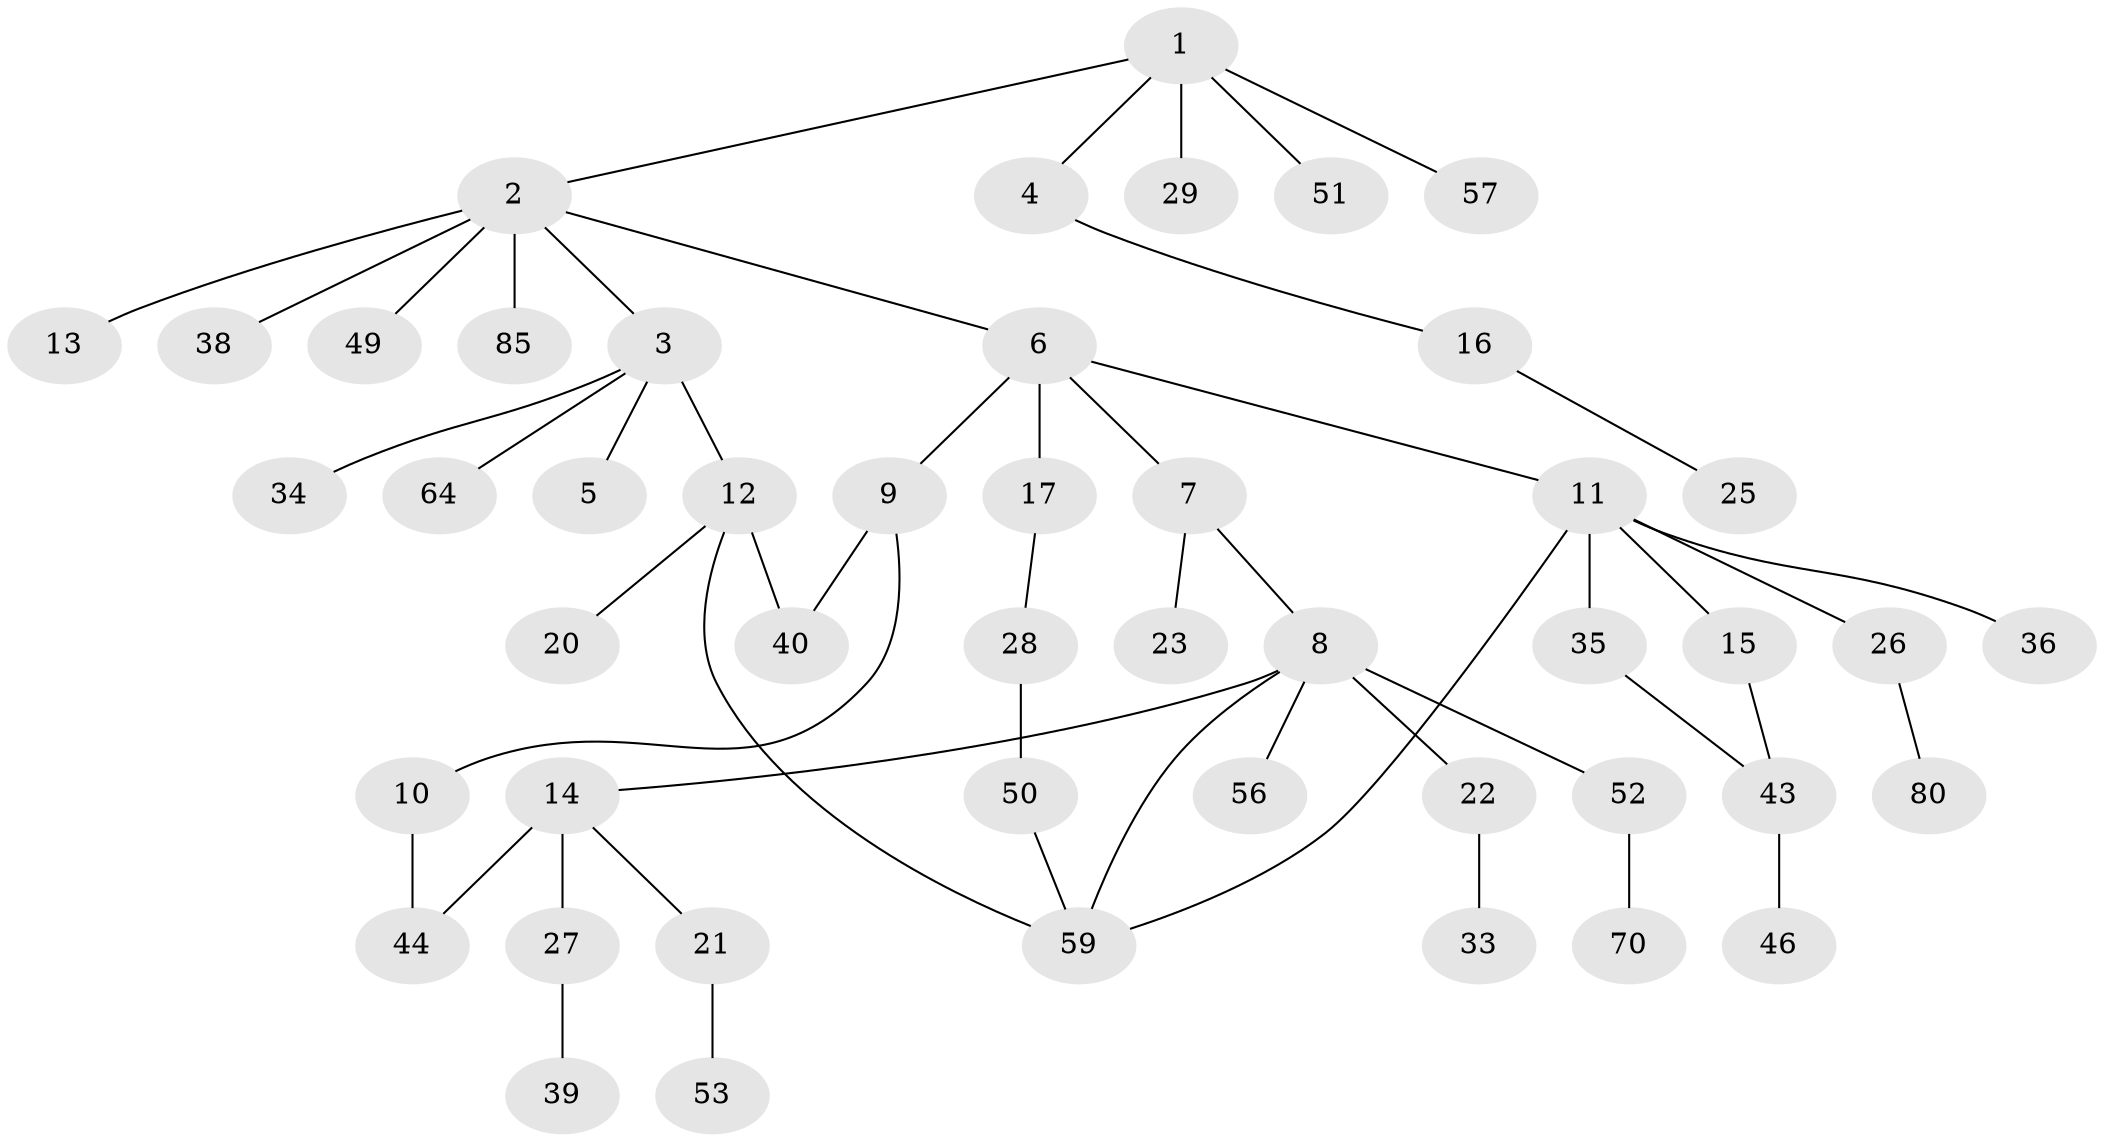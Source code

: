 // original degree distribution, {5: 0.05154639175257732, 7: 0.020618556701030927, 3: 0.15463917525773196, 2: 0.2268041237113402, 4: 0.061855670103092786, 6: 0.010309278350515464, 1: 0.4742268041237113}
// Generated by graph-tools (version 1.1) at 2025/17/03/04/25 18:17:04]
// undirected, 48 vertices, 53 edges
graph export_dot {
graph [start="1"]
  node [color=gray90,style=filled];
  1;
  2;
  3;
  4 [super="+31"];
  5 [super="+48"];
  6;
  7;
  8 [super="+19"];
  9;
  10 [super="+18"];
  11 [super="+66+69+24"];
  12 [super="+86+90+95+58"];
  13;
  14;
  15 [super="+78+37+54"];
  16;
  17;
  20;
  21 [super="+77+30"];
  22 [super="+65+88"];
  23;
  25;
  26;
  27;
  28;
  29 [super="+75"];
  33;
  34 [super="+41"];
  35 [super="+45"];
  36;
  38;
  39;
  40 [super="+89+47+62+61"];
  43 [super="+67+91"];
  44 [super="+79"];
  46;
  49 [super="+74"];
  50;
  51 [super="+55"];
  52;
  53;
  56 [super="+63"];
  57;
  59 [super="+68+60"];
  64 [super="+81"];
  70;
  80;
  85;
  1 -- 2;
  1 -- 4;
  1 -- 29;
  1 -- 51;
  1 -- 57;
  2 -- 3;
  2 -- 6;
  2 -- 13;
  2 -- 38;
  2 -- 49;
  2 -- 85;
  3 -- 5;
  3 -- 12;
  3 -- 34;
  3 -- 64;
  4 -- 16;
  6 -- 7;
  6 -- 9;
  6 -- 11;
  6 -- 17;
  7 -- 8;
  7 -- 23;
  8 -- 14;
  8 -- 56;
  8 -- 52;
  8 -- 22;
  8 -- 59;
  9 -- 10;
  9 -- 40;
  10 -- 44;
  11 -- 15;
  11 -- 35;
  11 -- 59;
  11 -- 26;
  11 -- 36;
  12 -- 20;
  12 -- 59;
  12 -- 40;
  14 -- 21;
  14 -- 27;
  14 -- 44;
  15 -- 43;
  16 -- 25;
  17 -- 28;
  21 -- 53;
  22 -- 33;
  26 -- 80;
  27 -- 39;
  28 -- 50;
  35 -- 43;
  43 -- 46;
  50 -- 59;
  52 -- 70;
}
